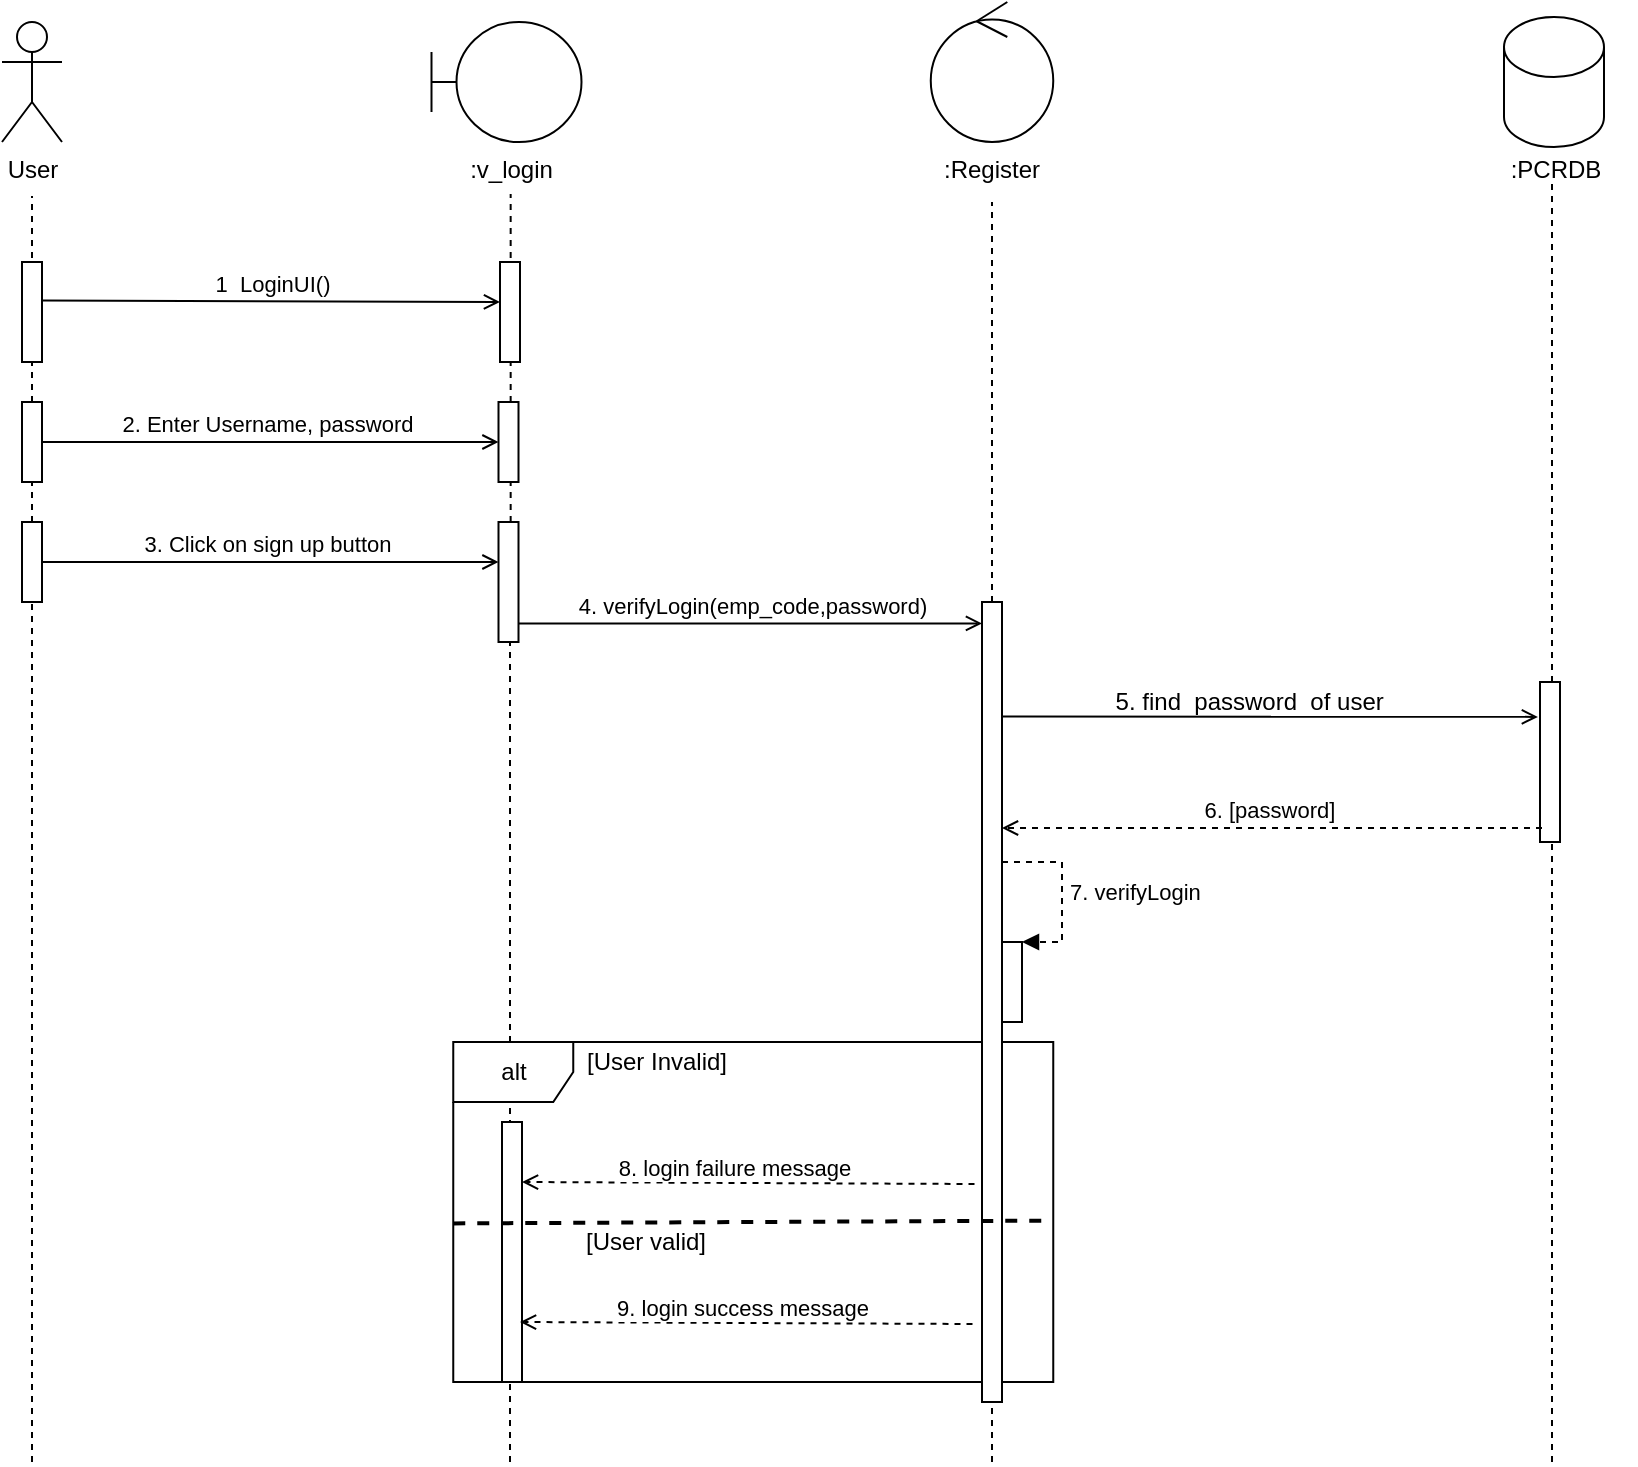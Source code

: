 <mxfile version="13.6.10" type="browser"><diagram id="bY3hRAzzhsPsNVNC3QnJ" name="Page-1"><mxGraphModel dx="1038" dy="548" grid="1" gridSize="10" guides="1" tooltips="1" connect="1" arrows="1" fold="1" page="1" pageScale="1" pageWidth="827" pageHeight="1169" math="0" shadow="0"><root><mxCell id="0"/><mxCell id="1" parent="0"/><mxCell id="mpJpvNB71vhluy8g6vgN-1" value="" style="endArrow=none;dashed=1;html=1;" parent="1" source="mpJpvNB71vhluy8g6vgN-19" edge="1"><mxGeometry width="50" height="50" relative="1" as="geometry"><mxPoint x="120" y="800" as="sourcePoint"/><mxPoint x="120" y="207" as="targetPoint"/></mxGeometry></mxCell><mxCell id="mpJpvNB71vhluy8g6vgN-2" value="User" style="shape=umlActor;verticalLabelPosition=bottom;verticalAlign=top;html=1;outlineConnect=0;" parent="1" vertex="1"><mxGeometry x="105" y="120" width="30" height="60" as="geometry"/></mxCell><mxCell id="mpJpvNB71vhluy8g6vgN-3" value="" style="shape=umlBoundary;whiteSpace=wrap;html=1;" parent="1" vertex="1"><mxGeometry x="319.75" y="120" width="75" height="60" as="geometry"/></mxCell><mxCell id="mpJpvNB71vhluy8g6vgN-4" value=":v_login" style="text;align=center;fontStyle=0;verticalAlign=middle;spacingLeft=3;spacingRight=3;strokeColor=none;rotatable=0;points=[[0,0.5],[1,0.5]];portConstraint=eastwest;" parent="1" vertex="1"><mxGeometry x="319.75" y="180" width="80" height="26" as="geometry"/></mxCell><mxCell id="mpJpvNB71vhluy8g6vgN-5" value="" style="endArrow=none;dashed=1;html=1;" parent="1" source="mpJpvNB71vhluy8g6vgN-27" edge="1"><mxGeometry width="50" height="50" relative="1" as="geometry"><mxPoint x="359.33" y="799" as="sourcePoint"/><mxPoint x="359.33" y="206" as="targetPoint"/></mxGeometry></mxCell><mxCell id="mpJpvNB71vhluy8g6vgN-6" value="1&amp;nbsp; LoginUI()" style="html=1;verticalAlign=bottom;endArrow=open;endFill=0;exitX=1.02;exitY=0.384;exitDx=0;exitDy=0;exitPerimeter=0;entryX=0;entryY=0.4;entryDx=0;entryDy=0;entryPerimeter=0;" parent="1" source="mpJpvNB71vhluy8g6vgN-7" target="mpJpvNB71vhluy8g6vgN-8" edge="1"><mxGeometry width="80" relative="1" as="geometry"><mxPoint x="126" y="249" as="sourcePoint"/><mxPoint x="351" y="259" as="targetPoint"/></mxGeometry></mxCell><mxCell id="mpJpvNB71vhluy8g6vgN-7" value="" style="html=1;points=[];perimeter=orthogonalPerimeter;" parent="1" vertex="1"><mxGeometry x="115" y="240" width="10" height="50" as="geometry"/></mxCell><mxCell id="mpJpvNB71vhluy8g6vgN-8" value="" style="html=1;points=[];perimeter=orthogonalPerimeter;" parent="1" vertex="1"><mxGeometry x="354" y="240" width="10" height="50" as="geometry"/></mxCell><mxCell id="mpJpvNB71vhluy8g6vgN-9" value="" style="ellipse;shape=umlControl;whiteSpace=wrap;html=1;" parent="1" vertex="1"><mxGeometry x="569.38" y="110" width="61.25" height="70" as="geometry"/></mxCell><mxCell id="mpJpvNB71vhluy8g6vgN-10" value=":Register" style="text;align=center;fontStyle=0;verticalAlign=middle;spacingLeft=3;spacingRight=3;strokeColor=none;rotatable=0;points=[[0,0.5],[1,0.5]];portConstraint=eastwest;" parent="1" vertex="1"><mxGeometry x="560" y="180" width="80" height="26" as="geometry"/></mxCell><mxCell id="mpJpvNB71vhluy8g6vgN-11" value="" style="endArrow=none;dashed=1;html=1;" parent="1" source="mpJpvNB71vhluy8g6vgN-12" edge="1"><mxGeometry width="50" height="50" relative="1" as="geometry"><mxPoint x="600" y="800" as="sourcePoint"/><mxPoint x="600" y="210" as="targetPoint"/></mxGeometry></mxCell><mxCell id="mpJpvNB71vhluy8g6vgN-13" value="4. verifyLogin(emp_code,password)" style="html=1;verticalAlign=bottom;endArrow=open;exitX=0.926;exitY=0.845;exitDx=0;exitDy=0;exitPerimeter=0;endFill=0;" parent="1" source="mpJpvNB71vhluy8g6vgN-27" target="mpJpvNB71vhluy8g6vgN-12" edge="1"><mxGeometry x="0.011" width="80" relative="1" as="geometry"><mxPoint x="370" y="290" as="sourcePoint"/><mxPoint x="450" y="290" as="targetPoint"/><mxPoint as="offset"/></mxGeometry></mxCell><mxCell id="mpJpvNB71vhluy8g6vgN-14" value="" style="shape=cylinder3;whiteSpace=wrap;html=1;boundedLbl=1;backgroundOutline=1;size=15;" parent="1" vertex="1"><mxGeometry x="856" y="117.5" width="50" height="65" as="geometry"/></mxCell><mxCell id="mpJpvNB71vhluy8g6vgN-15" value="" style="endArrow=none;dashed=1;html=1;" parent="1" source="mpJpvNB71vhluy8g6vgN-17" edge="1"><mxGeometry width="50" height="50" relative="1" as="geometry"><mxPoint x="880" y="801.882" as="sourcePoint"/><mxPoint x="880" y="200" as="targetPoint"/></mxGeometry></mxCell><mxCell id="mpJpvNB71vhluy8g6vgN-16" value=":PCRDB" style="text;align=center;fontStyle=0;verticalAlign=middle;spacingLeft=3;spacingRight=3;strokeColor=none;rotatable=0;points=[[0,0.5],[1,0.5]];portConstraint=eastwest;" parent="1" vertex="1"><mxGeometry x="842" y="180" width="80" height="26" as="geometry"/></mxCell><mxCell id="mpJpvNB71vhluy8g6vgN-19" value="" style="html=1;points=[];perimeter=orthogonalPerimeter;" parent="1" vertex="1"><mxGeometry x="115" y="310" width="10" height="40" as="geometry"/></mxCell><mxCell id="mpJpvNB71vhluy8g6vgN-20" value="" style="endArrow=none;dashed=1;html=1;" parent="1" source="mpJpvNB71vhluy8g6vgN-25" target="mpJpvNB71vhluy8g6vgN-19" edge="1"><mxGeometry width="50" height="50" relative="1" as="geometry"><mxPoint x="120" y="800" as="sourcePoint"/><mxPoint x="120" y="207" as="targetPoint"/></mxGeometry></mxCell><mxCell id="mpJpvNB71vhluy8g6vgN-21" value="" style="html=1;points=[];perimeter=orthogonalPerimeter;" parent="1" vertex="1"><mxGeometry x="353.25" y="310" width="10" height="40" as="geometry"/></mxCell><mxCell id="mpJpvNB71vhluy8g6vgN-22" value="2. Enter Username, password&amp;nbsp;" style="html=1;verticalAlign=bottom;endArrow=open;endFill=0;" parent="1" target="mpJpvNB71vhluy8g6vgN-21" edge="1"><mxGeometry width="80" relative="1" as="geometry"><mxPoint x="125" y="330" as="sourcePoint"/><mxPoint x="205" y="330" as="targetPoint"/></mxGeometry></mxCell><mxCell id="mpJpvNB71vhluy8g6vgN-25" value="" style="html=1;points=[];perimeter=orthogonalPerimeter;" parent="1" vertex="1"><mxGeometry x="115" y="370" width="10" height="40" as="geometry"/></mxCell><mxCell id="mpJpvNB71vhluy8g6vgN-26" value="" style="endArrow=none;dashed=1;html=1;" parent="1" target="mpJpvNB71vhluy8g6vgN-25" edge="1"><mxGeometry width="50" height="50" relative="1" as="geometry"><mxPoint x="120" y="840" as="sourcePoint"/><mxPoint x="120" y="350" as="targetPoint"/></mxGeometry></mxCell><mxCell id="mpJpvNB71vhluy8g6vgN-27" value="" style="html=1;points=[];perimeter=orthogonalPerimeter;" parent="1" vertex="1"><mxGeometry x="353.25" y="370" width="10" height="60" as="geometry"/></mxCell><mxCell id="mpJpvNB71vhluy8g6vgN-28" value="" style="endArrow=none;dashed=1;html=1;" parent="1" target="mpJpvNB71vhluy8g6vgN-27" edge="1"><mxGeometry width="50" height="50" relative="1" as="geometry"><mxPoint x="359" y="840" as="sourcePoint"/><mxPoint x="359.33" y="206" as="targetPoint"/></mxGeometry></mxCell><mxCell id="mpJpvNB71vhluy8g6vgN-29" value="3. Click on sign up button&amp;nbsp;" style="html=1;verticalAlign=bottom;endArrow=open;endFill=0;" parent="1" source="mpJpvNB71vhluy8g6vgN-25" target="mpJpvNB71vhluy8g6vgN-27" edge="1"><mxGeometry width="80" relative="1" as="geometry"><mxPoint x="130" y="390" as="sourcePoint"/><mxPoint x="210" y="390" as="targetPoint"/></mxGeometry></mxCell><mxCell id="mpJpvNB71vhluy8g6vgN-12" value="" style="html=1;points=[];perimeter=orthogonalPerimeter;" parent="1" vertex="1"><mxGeometry x="595" y="410" width="10" height="400" as="geometry"/></mxCell><mxCell id="mpJpvNB71vhluy8g6vgN-30" value="" style="endArrow=none;dashed=1;html=1;" parent="1" target="mpJpvNB71vhluy8g6vgN-12" edge="1"><mxGeometry width="50" height="50" relative="1" as="geometry"><mxPoint x="600" y="840" as="sourcePoint"/><mxPoint x="600" y="210" as="targetPoint"/></mxGeometry></mxCell><mxCell id="mpJpvNB71vhluy8g6vgN-17" value="" style="html=1;points=[];perimeter=orthogonalPerimeter;" parent="1" vertex="1"><mxGeometry x="874" y="450" width="10" height="40" as="geometry"/></mxCell><mxCell id="6D_xwxTgqOf1pBD-95KE-1" value="" style="endArrow=none;dashed=1;html=1;" parent="1" target="mpJpvNB71vhluy8g6vgN-17" edge="1"><mxGeometry width="50" height="50" relative="1" as="geometry"><mxPoint x="880" y="840" as="sourcePoint"/><mxPoint x="880" y="200.0" as="targetPoint"/></mxGeometry></mxCell><mxCell id="6D_xwxTgqOf1pBD-95KE-7" value="" style="html=1;points=[];perimeter=orthogonalPerimeter;" parent="1" vertex="1"><mxGeometry x="874" y="450" width="10" height="80" as="geometry"/></mxCell><mxCell id="6D_xwxTgqOf1pBD-95KE-10" value="" style="html=1;verticalAlign=bottom;endArrow=open;entryX=-0.103;entryY=0.218;entryDx=0;entryDy=0;entryPerimeter=0;endFill=0;" parent="1" target="6D_xwxTgqOf1pBD-95KE-7" edge="1"><mxGeometry width="80" relative="1" as="geometry"><mxPoint x="605.01" y="467.24" as="sourcePoint"/><mxPoint x="690" y="470" as="targetPoint"/></mxGeometry></mxCell><mxCell id="6D_xwxTgqOf1pBD-95KE-12" value="5. find&amp;nbsp; password&amp;nbsp; of user&amp;nbsp;" style="text;html=1;align=center;verticalAlign=middle;resizable=0;points=[];autosize=1;" parent="1" vertex="1"><mxGeometry x="655" y="450" width="150" height="20" as="geometry"/></mxCell><mxCell id="6D_xwxTgqOf1pBD-95KE-14" value="6. [password]&amp;nbsp;" style="html=1;verticalAlign=bottom;endArrow=open;endFill=0;dashed=1;" parent="1" target="mpJpvNB71vhluy8g6vgN-12" edge="1"><mxGeometry width="80" relative="1" as="geometry"><mxPoint x="875" y="523" as="sourcePoint"/><mxPoint x="760" y="500" as="targetPoint"/></mxGeometry></mxCell><mxCell id="6D_xwxTgqOf1pBD-95KE-15" value="" style="html=1;points=[];perimeter=orthogonalPerimeter;" parent="1" vertex="1"><mxGeometry x="605" y="580" width="10" height="40" as="geometry"/></mxCell><mxCell id="6D_xwxTgqOf1pBD-95KE-16" value="7. verifyLogin" style="edgeStyle=orthogonalEdgeStyle;html=1;align=left;spacingLeft=2;endArrow=block;rounded=0;entryX=1;entryY=0;dashed=1;" parent="1" source="mpJpvNB71vhluy8g6vgN-12" target="6D_xwxTgqOf1pBD-95KE-15" edge="1"><mxGeometry relative="1" as="geometry"><mxPoint x="610" y="540" as="sourcePoint"/><Array as="points"><mxPoint x="635" y="540"/><mxPoint x="635" y="580"/></Array></mxGeometry></mxCell><mxCell id="6D_xwxTgqOf1pBD-95KE-18" value="alt" style="shape=umlFrame;whiteSpace=wrap;html=1;" parent="1" vertex="1"><mxGeometry x="330.63" y="630" width="300" height="170" as="geometry"/></mxCell><mxCell id="6D_xwxTgqOf1pBD-95KE-20" value="[User Invalid]" style="text;html=1;strokeColor=none;fillColor=none;align=center;verticalAlign=middle;whiteSpace=wrap;rounded=0;" parent="1" vertex="1"><mxGeometry x="394.75" y="630" width="75.25" height="20" as="geometry"/></mxCell><mxCell id="6D_xwxTgqOf1pBD-95KE-23" value="" style="endArrow=open;html=1;dashed=1;endFill=0;" parent="1" edge="1"><mxGeometry width="50" height="50" relative="1" as="geometry"><mxPoint x="591.25" y="701" as="sourcePoint"/><mxPoint x="365" y="700" as="targetPoint"/></mxGeometry></mxCell><mxCell id="6D_xwxTgqOf1pBD-95KE-27" value="8. login failure message" style="edgeLabel;html=1;align=center;verticalAlign=middle;resizable=0;points=[];" parent="6D_xwxTgqOf1pBD-95KE-23" vertex="1" connectable="0"><mxGeometry x="0.13" y="-1" relative="1" as="geometry"><mxPoint x="7.49" y="-6.43" as="offset"/></mxGeometry></mxCell><mxCell id="6D_xwxTgqOf1pBD-95KE-24" value="" style="html=1;points=[];perimeter=orthogonalPerimeter;" parent="1" vertex="1"><mxGeometry x="355" y="670" width="10" height="130" as="geometry"/></mxCell><mxCell id="6D_xwxTgqOf1pBD-95KE-26" value="" style="html=1;points=[];perimeter=orthogonalPerimeter;" parent="1" vertex="1"><mxGeometry x="595" y="410" width="10" height="400" as="geometry"/></mxCell><mxCell id="6D_xwxTgqOf1pBD-95KE-28" value="" style="endArrow=none;dashed=1;html=1;exitX=-0.001;exitY=0.456;exitDx=0;exitDy=0;exitPerimeter=0;entryX=0.999;entryY=0.449;entryDx=0;entryDy=0;entryPerimeter=0;strokeWidth=2;" parent="1" edge="1"><mxGeometry width="50" height="50" relative="1" as="geometry"><mxPoint x="330.63" y="720.7" as="sourcePoint"/><mxPoint x="630.63" y="719.3" as="targetPoint"/></mxGeometry></mxCell><mxCell id="6D_xwxTgqOf1pBD-95KE-29" value="" style="endArrow=open;html=1;dashed=1;endFill=0;" parent="1" edge="1"><mxGeometry width="50" height="50" relative="1" as="geometry"><mxPoint x="590.25" y="771" as="sourcePoint"/><mxPoint x="364" y="770" as="targetPoint"/></mxGeometry></mxCell><mxCell id="6D_xwxTgqOf1pBD-95KE-30" value="9. login success message" style="edgeLabel;html=1;align=center;verticalAlign=middle;resizable=0;points=[];" parent="6D_xwxTgqOf1pBD-95KE-29" vertex="1" connectable="0"><mxGeometry x="0.13" y="-1" relative="1" as="geometry"><mxPoint x="12.49" y="-6.43" as="offset"/></mxGeometry></mxCell><mxCell id="6D_xwxTgqOf1pBD-95KE-31" value="[User valid]" style="text;html=1;strokeColor=none;fillColor=none;align=center;verticalAlign=middle;whiteSpace=wrap;rounded=0;" parent="1" vertex="1"><mxGeometry x="391.75" y="720" width="70" height="20" as="geometry"/></mxCell></root></mxGraphModel></diagram></mxfile>